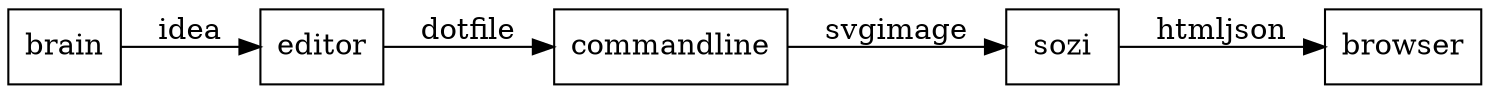 # brain -> idea -> editor -> dotfile -> commandline ->
# svgimage -> sozi -> htmljson -> browser

digraph sozi {

  rankdir = LR
  node [shape = record]

  brain -> editor [label="idea"]
  editor -> commandline [label="dotfile"]
  commandline -> sozi [label="svgimage"]
  sozi -> browser [label="htmljson"]

}